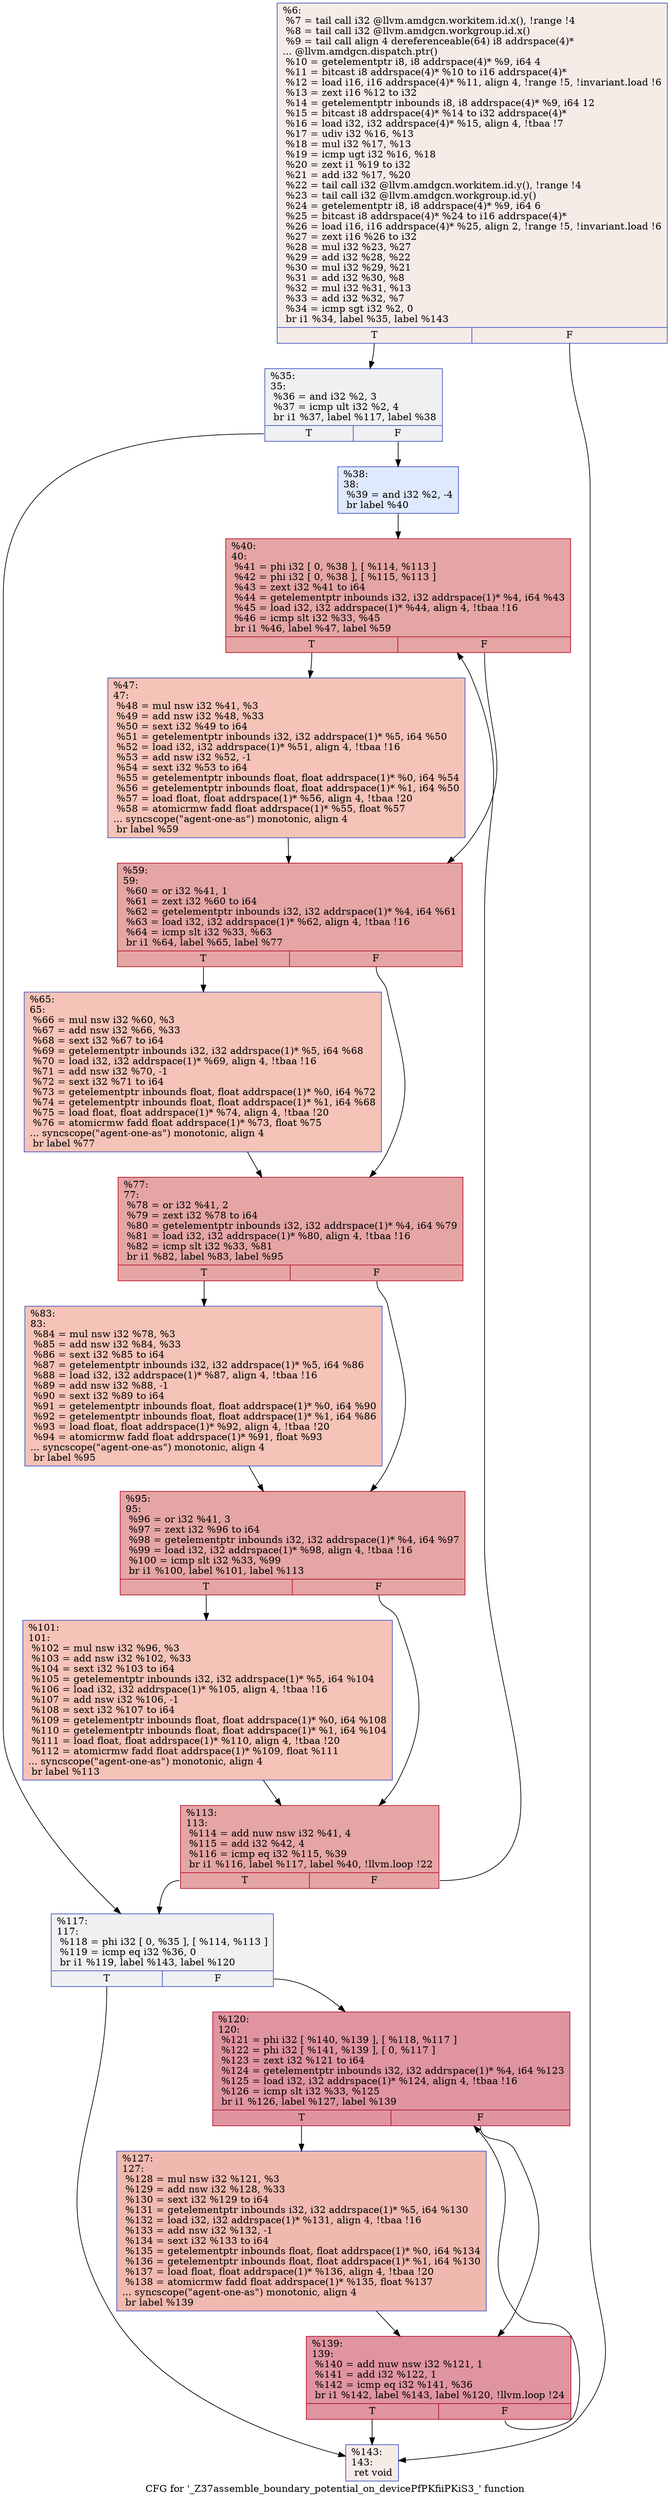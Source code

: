 digraph "CFG for '_Z37assemble_boundary_potential_on_devicePfPKfiiPKiS3_' function" {
	label="CFG for '_Z37assemble_boundary_potential_on_devicePfPKfiiPKiS3_' function";

	Node0x4cb0d50 [shape=record,color="#3d50c3ff", style=filled, fillcolor="#ead5c970",label="{%6:\l  %7 = tail call i32 @llvm.amdgcn.workitem.id.x(), !range !4\l  %8 = tail call i32 @llvm.amdgcn.workgroup.id.x()\l  %9 = tail call align 4 dereferenceable(64) i8 addrspace(4)*\l... @llvm.amdgcn.dispatch.ptr()\l  %10 = getelementptr i8, i8 addrspace(4)* %9, i64 4\l  %11 = bitcast i8 addrspace(4)* %10 to i16 addrspace(4)*\l  %12 = load i16, i16 addrspace(4)* %11, align 4, !range !5, !invariant.load !6\l  %13 = zext i16 %12 to i32\l  %14 = getelementptr inbounds i8, i8 addrspace(4)* %9, i64 12\l  %15 = bitcast i8 addrspace(4)* %14 to i32 addrspace(4)*\l  %16 = load i32, i32 addrspace(4)* %15, align 4, !tbaa !7\l  %17 = udiv i32 %16, %13\l  %18 = mul i32 %17, %13\l  %19 = icmp ugt i32 %16, %18\l  %20 = zext i1 %19 to i32\l  %21 = add i32 %17, %20\l  %22 = tail call i32 @llvm.amdgcn.workitem.id.y(), !range !4\l  %23 = tail call i32 @llvm.amdgcn.workgroup.id.y()\l  %24 = getelementptr i8, i8 addrspace(4)* %9, i64 6\l  %25 = bitcast i8 addrspace(4)* %24 to i16 addrspace(4)*\l  %26 = load i16, i16 addrspace(4)* %25, align 2, !range !5, !invariant.load !6\l  %27 = zext i16 %26 to i32\l  %28 = mul i32 %23, %27\l  %29 = add i32 %28, %22\l  %30 = mul i32 %29, %21\l  %31 = add i32 %30, %8\l  %32 = mul i32 %31, %13\l  %33 = add i32 %32, %7\l  %34 = icmp sgt i32 %2, 0\l  br i1 %34, label %35, label %143\l|{<s0>T|<s1>F}}"];
	Node0x4cb0d50:s0 -> Node0x4cb2dd0;
	Node0x4cb0d50:s1 -> Node0x4cb4ed0;
	Node0x4cb2dd0 [shape=record,color="#3d50c3ff", style=filled, fillcolor="#d9dce170",label="{%35:\l35:                                               \l  %36 = and i32 %2, 3\l  %37 = icmp ult i32 %2, 4\l  br i1 %37, label %117, label %38\l|{<s0>T|<s1>F}}"];
	Node0x4cb2dd0:s0 -> Node0x4cb5160;
	Node0x4cb2dd0:s1 -> Node0x4cb51b0;
	Node0x4cb51b0 [shape=record,color="#3d50c3ff", style=filled, fillcolor="#b5cdfa70",label="{%38:\l38:                                               \l  %39 = and i32 %2, -4\l  br label %40\l}"];
	Node0x4cb51b0 -> Node0x4cb53b0;
	Node0x4cb53b0 [shape=record,color="#b70d28ff", style=filled, fillcolor="#c5333470",label="{%40:\l40:                                               \l  %41 = phi i32 [ 0, %38 ], [ %114, %113 ]\l  %42 = phi i32 [ 0, %38 ], [ %115, %113 ]\l  %43 = zext i32 %41 to i64\l  %44 = getelementptr inbounds i32, i32 addrspace(1)* %4, i64 %43\l  %45 = load i32, i32 addrspace(1)* %44, align 4, !tbaa !16\l  %46 = icmp slt i32 %33, %45\l  br i1 %46, label %47, label %59\l|{<s0>T|<s1>F}}"];
	Node0x4cb53b0:s0 -> Node0x4cb5a80;
	Node0x4cb53b0:s1 -> Node0x4cb5b10;
	Node0x4cb5a80 [shape=record,color="#3d50c3ff", style=filled, fillcolor="#e8765c70",label="{%47:\l47:                                               \l  %48 = mul nsw i32 %41, %3\l  %49 = add nsw i32 %48, %33\l  %50 = sext i32 %49 to i64\l  %51 = getelementptr inbounds i32, i32 addrspace(1)* %5, i64 %50\l  %52 = load i32, i32 addrspace(1)* %51, align 4, !tbaa !16\l  %53 = add nsw i32 %52, -1\l  %54 = sext i32 %53 to i64\l  %55 = getelementptr inbounds float, float addrspace(1)* %0, i64 %54\l  %56 = getelementptr inbounds float, float addrspace(1)* %1, i64 %50\l  %57 = load float, float addrspace(1)* %56, align 4, !tbaa !20\l  %58 = atomicrmw fadd float addrspace(1)* %55, float %57\l... syncscope(\"agent-one-as\") monotonic, align 4\l  br label %59\l}"];
	Node0x4cb5a80 -> Node0x4cb5b10;
	Node0x4cb5b10 [shape=record,color="#b70d28ff", style=filled, fillcolor="#c5333470",label="{%59:\l59:                                               \l  %60 = or i32 %41, 1\l  %61 = zext i32 %60 to i64\l  %62 = getelementptr inbounds i32, i32 addrspace(1)* %4, i64 %61\l  %63 = load i32, i32 addrspace(1)* %62, align 4, !tbaa !16\l  %64 = icmp slt i32 %33, %63\l  br i1 %64, label %65, label %77\l|{<s0>T|<s1>F}}"];
	Node0x4cb5b10:s0 -> Node0x4cb4bf0;
	Node0x4cb5b10:s1 -> Node0x4cb4c40;
	Node0x4cb4bf0 [shape=record,color="#3d50c3ff", style=filled, fillcolor="#e8765c70",label="{%65:\l65:                                               \l  %66 = mul nsw i32 %60, %3\l  %67 = add nsw i32 %66, %33\l  %68 = sext i32 %67 to i64\l  %69 = getelementptr inbounds i32, i32 addrspace(1)* %5, i64 %68\l  %70 = load i32, i32 addrspace(1)* %69, align 4, !tbaa !16\l  %71 = add nsw i32 %70, -1\l  %72 = sext i32 %71 to i64\l  %73 = getelementptr inbounds float, float addrspace(1)* %0, i64 %72\l  %74 = getelementptr inbounds float, float addrspace(1)* %1, i64 %68\l  %75 = load float, float addrspace(1)* %74, align 4, !tbaa !20\l  %76 = atomicrmw fadd float addrspace(1)* %73, float %75\l... syncscope(\"agent-one-as\") monotonic, align 4\l  br label %77\l}"];
	Node0x4cb4bf0 -> Node0x4cb4c40;
	Node0x4cb4c40 [shape=record,color="#b70d28ff", style=filled, fillcolor="#c5333470",label="{%77:\l77:                                               \l  %78 = or i32 %41, 2\l  %79 = zext i32 %78 to i64\l  %80 = getelementptr inbounds i32, i32 addrspace(1)* %4, i64 %79\l  %81 = load i32, i32 addrspace(1)* %80, align 4, !tbaa !16\l  %82 = icmp slt i32 %33, %81\l  br i1 %82, label %83, label %95\l|{<s0>T|<s1>F}}"];
	Node0x4cb4c40:s0 -> Node0x4cb7fa0;
	Node0x4cb4c40:s1 -> Node0x4cb7ff0;
	Node0x4cb7fa0 [shape=record,color="#3d50c3ff", style=filled, fillcolor="#e8765c70",label="{%83:\l83:                                               \l  %84 = mul nsw i32 %78, %3\l  %85 = add nsw i32 %84, %33\l  %86 = sext i32 %85 to i64\l  %87 = getelementptr inbounds i32, i32 addrspace(1)* %5, i64 %86\l  %88 = load i32, i32 addrspace(1)* %87, align 4, !tbaa !16\l  %89 = add nsw i32 %88, -1\l  %90 = sext i32 %89 to i64\l  %91 = getelementptr inbounds float, float addrspace(1)* %0, i64 %90\l  %92 = getelementptr inbounds float, float addrspace(1)* %1, i64 %86\l  %93 = load float, float addrspace(1)* %92, align 4, !tbaa !20\l  %94 = atomicrmw fadd float addrspace(1)* %91, float %93\l... syncscope(\"agent-one-as\") monotonic, align 4\l  br label %95\l}"];
	Node0x4cb7fa0 -> Node0x4cb7ff0;
	Node0x4cb7ff0 [shape=record,color="#b70d28ff", style=filled, fillcolor="#c5333470",label="{%95:\l95:                                               \l  %96 = or i32 %41, 3\l  %97 = zext i32 %96 to i64\l  %98 = getelementptr inbounds i32, i32 addrspace(1)* %4, i64 %97\l  %99 = load i32, i32 addrspace(1)* %98, align 4, !tbaa !16\l  %100 = icmp slt i32 %33, %99\l  br i1 %100, label %101, label %113\l|{<s0>T|<s1>F}}"];
	Node0x4cb7ff0:s0 -> Node0x4cb89e0;
	Node0x4cb7ff0:s1 -> Node0x4cb54a0;
	Node0x4cb89e0 [shape=record,color="#3d50c3ff", style=filled, fillcolor="#e8765c70",label="{%101:\l101:                                              \l  %102 = mul nsw i32 %96, %3\l  %103 = add nsw i32 %102, %33\l  %104 = sext i32 %103 to i64\l  %105 = getelementptr inbounds i32, i32 addrspace(1)* %5, i64 %104\l  %106 = load i32, i32 addrspace(1)* %105, align 4, !tbaa !16\l  %107 = add nsw i32 %106, -1\l  %108 = sext i32 %107 to i64\l  %109 = getelementptr inbounds float, float addrspace(1)* %0, i64 %108\l  %110 = getelementptr inbounds float, float addrspace(1)* %1, i64 %104\l  %111 = load float, float addrspace(1)* %110, align 4, !tbaa !20\l  %112 = atomicrmw fadd float addrspace(1)* %109, float %111\l... syncscope(\"agent-one-as\") monotonic, align 4\l  br label %113\l}"];
	Node0x4cb89e0 -> Node0x4cb54a0;
	Node0x4cb54a0 [shape=record,color="#b70d28ff", style=filled, fillcolor="#c5333470",label="{%113:\l113:                                              \l  %114 = add nuw nsw i32 %41, 4\l  %115 = add i32 %42, 4\l  %116 = icmp eq i32 %115, %39\l  br i1 %116, label %117, label %40, !llvm.loop !22\l|{<s0>T|<s1>F}}"];
	Node0x4cb54a0:s0 -> Node0x4cb5160;
	Node0x4cb54a0:s1 -> Node0x4cb53b0;
	Node0x4cb5160 [shape=record,color="#3d50c3ff", style=filled, fillcolor="#d9dce170",label="{%117:\l117:                                              \l  %118 = phi i32 [ 0, %35 ], [ %114, %113 ]\l  %119 = icmp eq i32 %36, 0\l  br i1 %119, label %143, label %120\l|{<s0>T|<s1>F}}"];
	Node0x4cb5160:s0 -> Node0x4cb4ed0;
	Node0x4cb5160:s1 -> Node0x4cb9550;
	Node0x4cb9550 [shape=record,color="#b70d28ff", style=filled, fillcolor="#b70d2870",label="{%120:\l120:                                              \l  %121 = phi i32 [ %140, %139 ], [ %118, %117 ]\l  %122 = phi i32 [ %141, %139 ], [ 0, %117 ]\l  %123 = zext i32 %121 to i64\l  %124 = getelementptr inbounds i32, i32 addrspace(1)* %4, i64 %123\l  %125 = load i32, i32 addrspace(1)* %124, align 4, !tbaa !16\l  %126 = icmp slt i32 %33, %125\l  br i1 %126, label %127, label %139\l|{<s0>T|<s1>F}}"];
	Node0x4cb9550:s0 -> Node0x4cb9a10;
	Node0x4cb9550:s1 -> Node0x4cb9650;
	Node0x4cb9a10 [shape=record,color="#3d50c3ff", style=filled, fillcolor="#de614d70",label="{%127:\l127:                                              \l  %128 = mul nsw i32 %121, %3\l  %129 = add nsw i32 %128, %33\l  %130 = sext i32 %129 to i64\l  %131 = getelementptr inbounds i32, i32 addrspace(1)* %5, i64 %130\l  %132 = load i32, i32 addrspace(1)* %131, align 4, !tbaa !16\l  %133 = add nsw i32 %132, -1\l  %134 = sext i32 %133 to i64\l  %135 = getelementptr inbounds float, float addrspace(1)* %0, i64 %134\l  %136 = getelementptr inbounds float, float addrspace(1)* %1, i64 %130\l  %137 = load float, float addrspace(1)* %136, align 4, !tbaa !20\l  %138 = atomicrmw fadd float addrspace(1)* %135, float %137\l... syncscope(\"agent-one-as\") monotonic, align 4\l  br label %139\l}"];
	Node0x4cb9a10 -> Node0x4cb9650;
	Node0x4cb9650 [shape=record,color="#b70d28ff", style=filled, fillcolor="#b70d2870",label="{%139:\l139:                                              \l  %140 = add nuw nsw i32 %121, 1\l  %141 = add i32 %122, 1\l  %142 = icmp eq i32 %141, %36\l  br i1 %142, label %143, label %120, !llvm.loop !24\l|{<s0>T|<s1>F}}"];
	Node0x4cb9650:s0 -> Node0x4cb4ed0;
	Node0x4cb9650:s1 -> Node0x4cb9550;
	Node0x4cb4ed0 [shape=record,color="#3d50c3ff", style=filled, fillcolor="#ead5c970",label="{%143:\l143:                                              \l  ret void\l}"];
}
